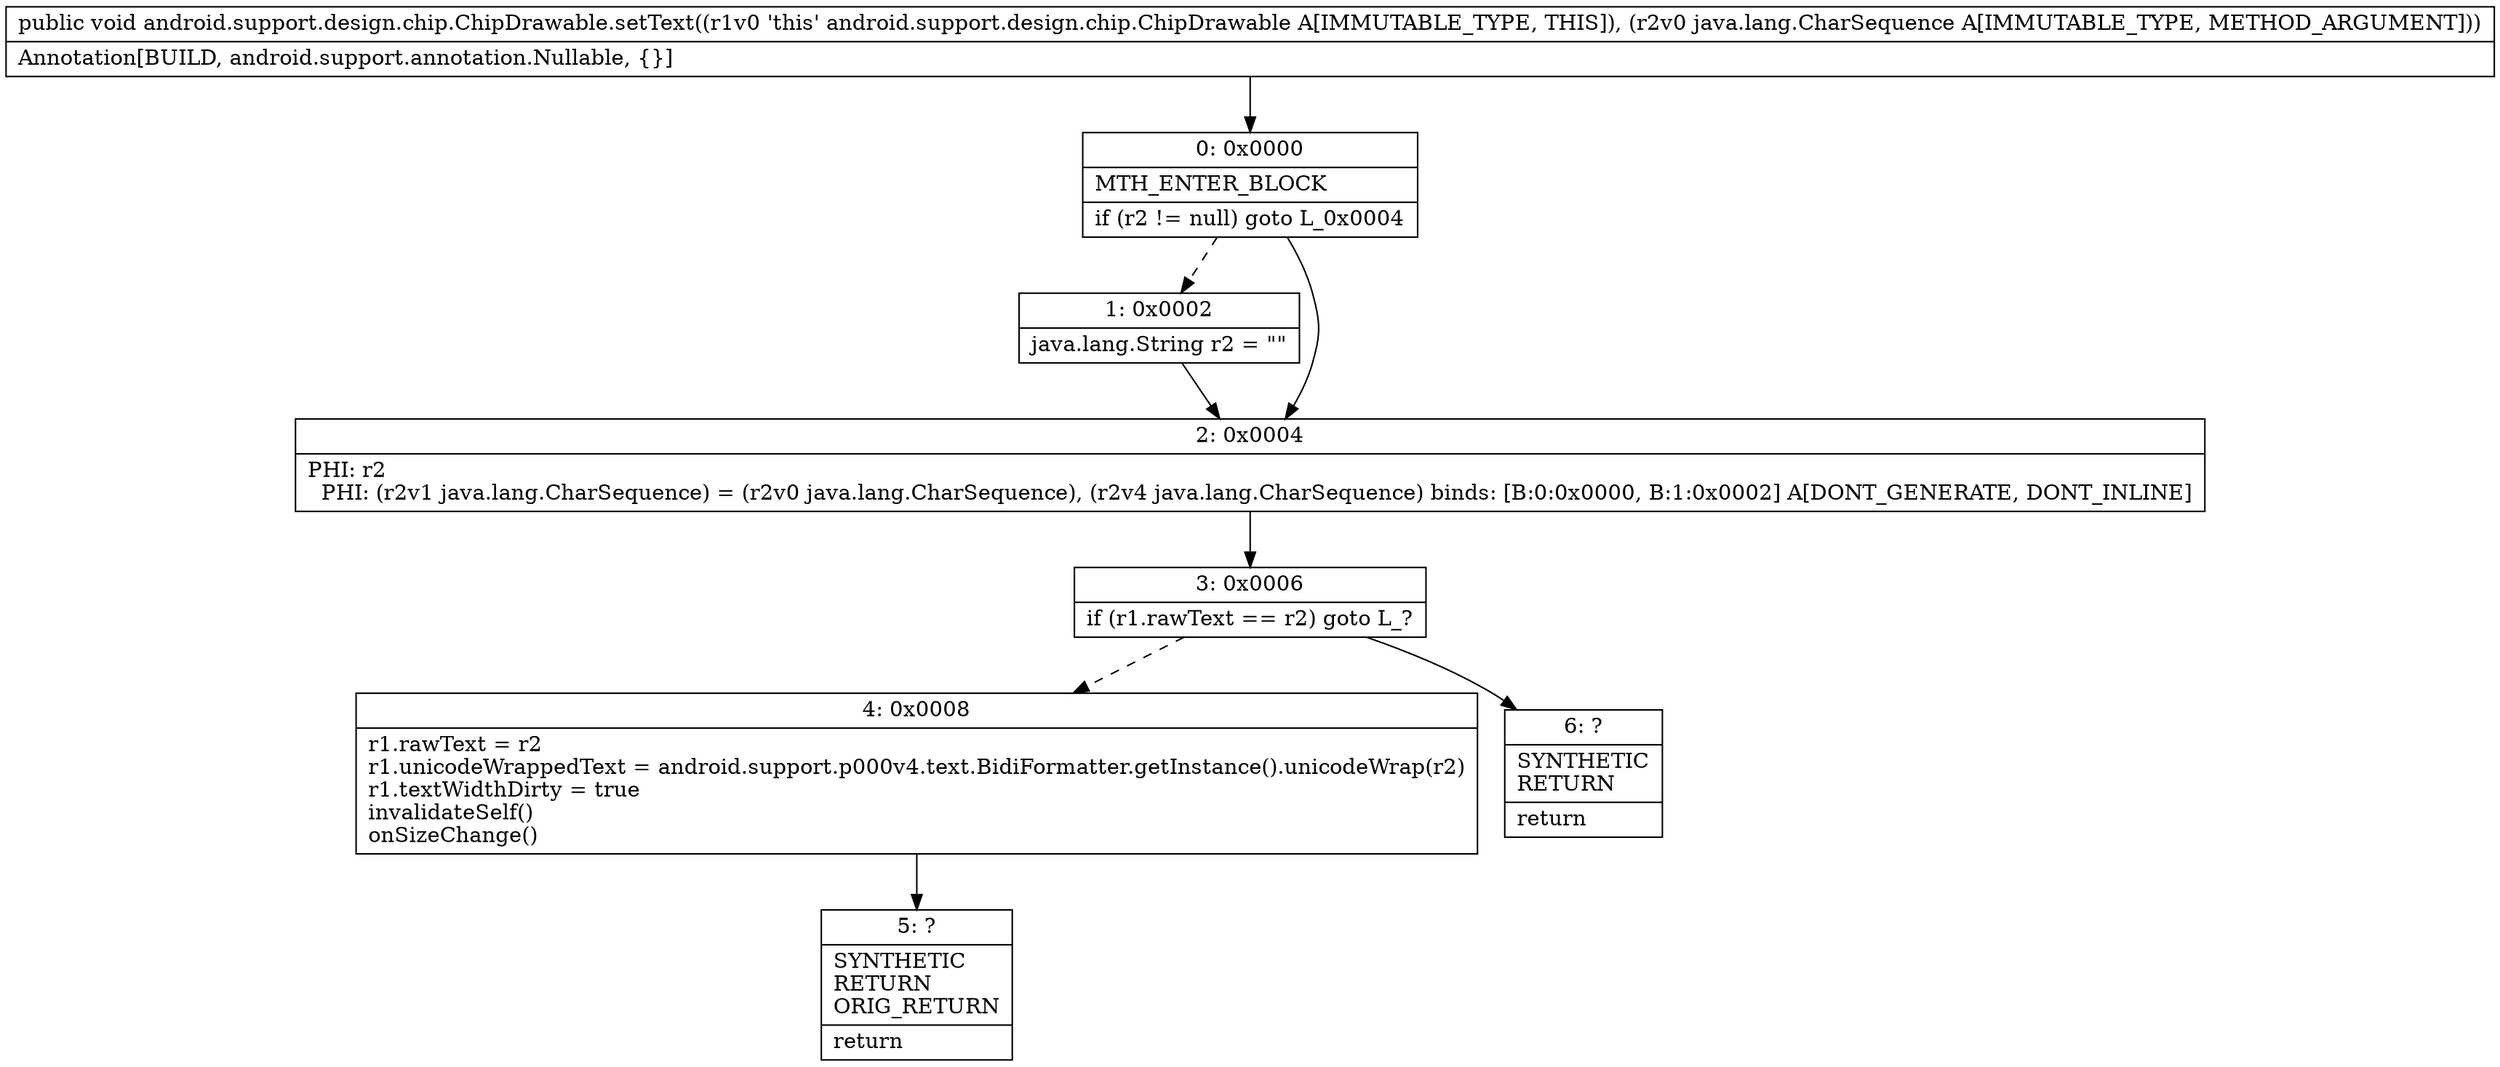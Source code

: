 digraph "CFG forandroid.support.design.chip.ChipDrawable.setText(Ljava\/lang\/CharSequence;)V" {
Node_0 [shape=record,label="{0\:\ 0x0000|MTH_ENTER_BLOCK\l|if (r2 != null) goto L_0x0004\l}"];
Node_1 [shape=record,label="{1\:\ 0x0002|java.lang.String r2 = \"\"\l}"];
Node_2 [shape=record,label="{2\:\ 0x0004|PHI: r2 \l  PHI: (r2v1 java.lang.CharSequence) = (r2v0 java.lang.CharSequence), (r2v4 java.lang.CharSequence) binds: [B:0:0x0000, B:1:0x0002] A[DONT_GENERATE, DONT_INLINE]\l}"];
Node_3 [shape=record,label="{3\:\ 0x0006|if (r1.rawText == r2) goto L_?\l}"];
Node_4 [shape=record,label="{4\:\ 0x0008|r1.rawText = r2\lr1.unicodeWrappedText = android.support.p000v4.text.BidiFormatter.getInstance().unicodeWrap(r2)\lr1.textWidthDirty = true\linvalidateSelf()\lonSizeChange()\l}"];
Node_5 [shape=record,label="{5\:\ ?|SYNTHETIC\lRETURN\lORIG_RETURN\l|return\l}"];
Node_6 [shape=record,label="{6\:\ ?|SYNTHETIC\lRETURN\l|return\l}"];
MethodNode[shape=record,label="{public void android.support.design.chip.ChipDrawable.setText((r1v0 'this' android.support.design.chip.ChipDrawable A[IMMUTABLE_TYPE, THIS]), (r2v0 java.lang.CharSequence A[IMMUTABLE_TYPE, METHOD_ARGUMENT]))  | Annotation[BUILD, android.support.annotation.Nullable, \{\}]\l}"];
MethodNode -> Node_0;
Node_0 -> Node_1[style=dashed];
Node_0 -> Node_2;
Node_1 -> Node_2;
Node_2 -> Node_3;
Node_3 -> Node_4[style=dashed];
Node_3 -> Node_6;
Node_4 -> Node_5;
}

